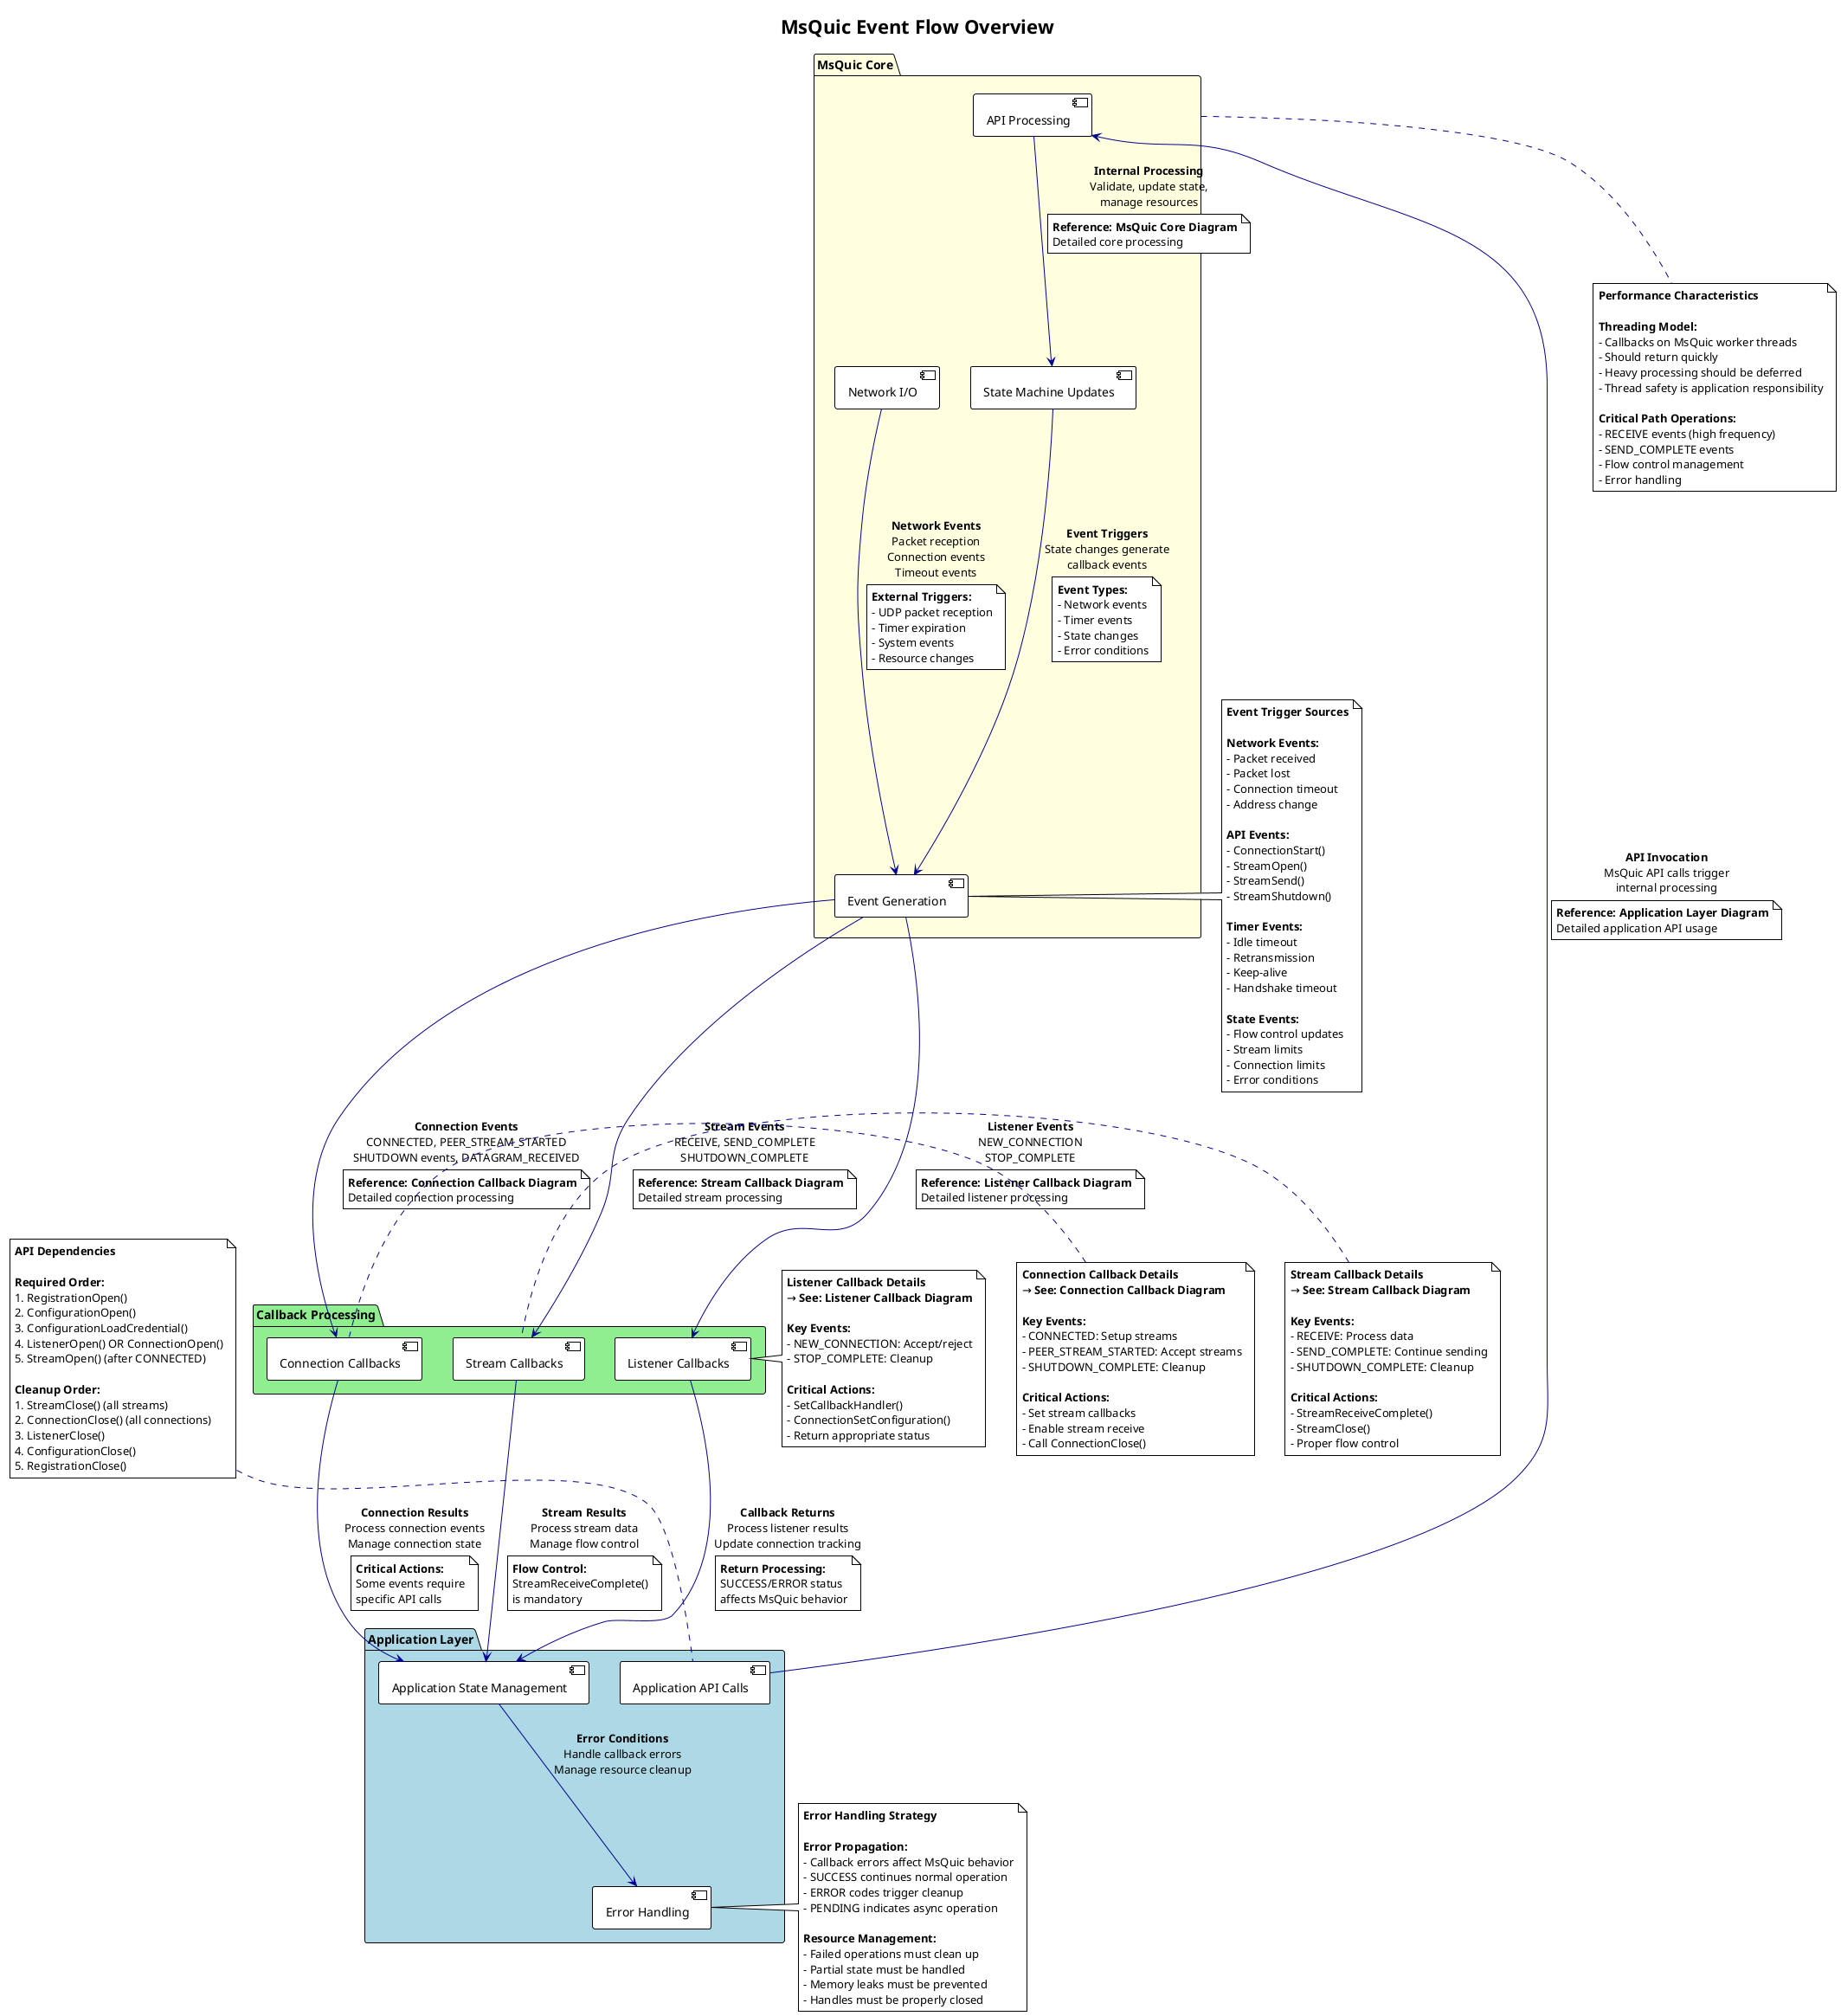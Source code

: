 ﻿@startuml
!theme plain
skinparam activity {
  BackgroundColor white
  BorderColor black
  ArrowColor darkblue
}

title MsQuic Event Flow Overview

package "Application Layer" #lightblue {
  [Application API Calls]
  [Application State Management]
  [Error Handling]
}

package "MsQuic Core" #lightyellow {
  [API Processing]
  [State Machine Updates]
  [Event Generation]
  [Network I/O]
}

package "Callback Processing" #lightgreen {
  [Listener Callbacks]
  [Connection Callbacks]
  [Stream Callbacks]
}

' Main flow arrows with detailed annotations
[Application API Calls] --> [API Processing] : **API Invocation**\nMsQuic API calls trigger\ninternal processing
note on link : **Reference: Application Layer Diagram**\nDetailed application API usage

[API Processing] --> [State Machine Updates] : **Internal Processing**\nValidate, update state,\nmanage resources
note on link : **Reference: MsQuic Core Diagram**\nDetailed core processing

[State Machine Updates] --> [Event Generation] : **Event Triggers**\nState changes generate\ncallback events
note on link : **Event Types:**\n- Network events\n- Timer events\n- State changes\n- Error conditions

[Event Generation] --> [Listener Callbacks] : **Listener Events**\nNEW_CONNECTION\nSTOP_COMPLETE
note on link : **Reference: Listener Callback Diagram**\nDetailed listener processing

[Event Generation] --> [Connection Callbacks] : **Connection Events**\nCONNECTED, PEER_STREAM_STARTED\nSHUTDOWN events, DATAGRAM_RECEIVED
note on link : **Reference: Connection Callback Diagram**\nDetailed connection processing

[Event Generation] --> [Stream Callbacks] : **Stream Events**\nRECEIVE, SEND_COMPLETE\nSHUTDOWN_COMPLETE
note on link : **Reference: Stream Callback Diagram**\nDetailed stream processing

' Return paths
[Listener Callbacks] --> [Application State Management] : **Callback Returns**\nProcess listener results\nUpdate connection tracking
note on link : **Return Processing:**\nSUCCESS/ERROR status\naffects MsQuic behavior

[Connection Callbacks] --> [Application State Management] : **Connection Results**\nProcess connection events\nManage connection state
note on link : **Critical Actions:**\nSome events require\nspecific API calls

[Stream Callbacks] --> [Application State Management] : **Stream Results**\nProcess stream data\nManage flow control
note on link : **Flow Control:**\nStreamReceiveComplete()\nis mandatory

[Application State Management] --> [Error Handling] : **Error Conditions**\nHandle callback errors\nManage resource cleanup

' External event sources
[Network I/O] --> [Event Generation] : **Network Events**\nPacket reception\nConnection events\nTimeout events
note on link : **External Triggers:**\n- UDP packet reception\n- Timer expiration\n- System events\n- Resource changes

' Event trigger sources
note right of [Event Generation] : **Event Trigger Sources**\n\n**Network Events:**\n- Packet received\n- Packet lost\n- Connection timeout\n- Address change\n\n**API Events:**\n- ConnectionStart()\n- StreamOpen()\n- StreamSend()\n- StreamShutdown()\n\n**Timer Events:**\n- Idle timeout\n- Retransmission\n- Keep-alive\n- Handshake timeout\n\n**State Events:**\n- Flow control updates\n- Stream limits\n- Connection limits\n- Error conditions

' Callback processing details
note left of [Listener Callbacks] : **Listener Callback Details**\n→ **See: Listener Callback Diagram**\n\n**Key Events:**\n- NEW_CONNECTION: Accept/reject\n- STOP_COMPLETE: Cleanup\n\n**Critical Actions:**\n- SetCallbackHandler()\n- ConnectionSetConfiguration()\n- Return appropriate status

note left of [Connection Callbacks] : **Connection Callback Details**\n→ **See: Connection Callback Diagram**\n\n**Key Events:**\n- CONNECTED: Setup streams\n- PEER_STREAM_STARTED: Accept streams\n- SHUTDOWN_COMPLETE: Cleanup\n\n**Critical Actions:**\n- Set stream callbacks\n- Enable stream receive\n- Call ConnectionClose()

note left of [Stream Callbacks] : **Stream Callback Details**\n→ **See: Stream Callback Diagram**\n\n**Key Events:**\n- RECEIVE: Process data\n- SEND_COMPLETE: Continue sending\n- SHUTDOWN_COMPLETE: Cleanup\n\n**Critical Actions:**\n- StreamReceiveComplete()\n- StreamClose()\n- Proper flow control

' Performance and threading notes
note bottom of [MsQuic Core] : **Performance Characteristics**\n\n**Threading Model:**\n- Callbacks on MsQuic worker threads\n- Should return quickly\n- Heavy processing should be deferred\n- Thread safety is application responsibility\n\n**Critical Path Operations:**\n- RECEIVE events (high frequency)\n- SEND_COMPLETE events\n- Flow control management\n- Error handling

' State dependencies
note top of [Application API Calls] : **API Dependencies**\n\n**Required Order:**\n1. RegistrationOpen()\n2. ConfigurationOpen()\n3. ConfigurationLoadCredential()\n4. ListenerOpen() OR ConnectionOpen()\n5. StreamOpen() (after CONNECTED)\n\n**Cleanup Order:**\n1. StreamClose() (all streams)\n2. ConnectionClose() (all connections)\n3. ListenerClose()\n4. ConfigurationClose()\n5. RegistrationClose()

' Error handling paths
note right of [Error Handling] : **Error Handling Strategy**\n\n**Error Propagation:**\n- Callback errors affect MsQuic behavior\n- SUCCESS continues normal operation\n- ERROR codes trigger cleanup\n- PENDING indicates async operation\n\n**Resource Management:**\n- Failed operations must clean up\n- Partial state must be handled\n- Memory leaks must be prevented\n- Handles must be properly closed

@enduml
